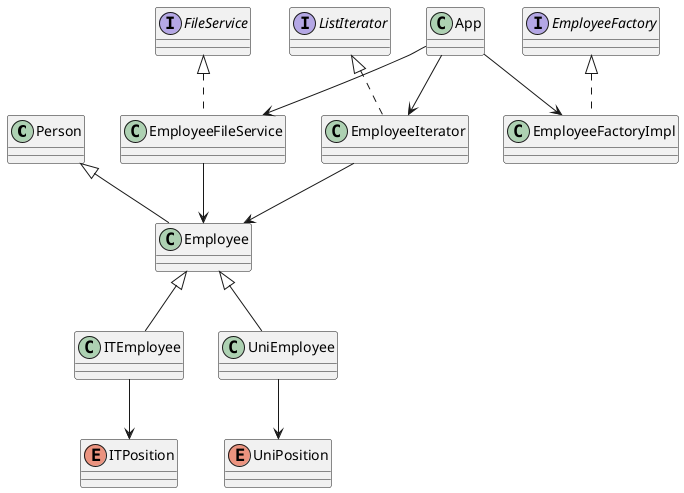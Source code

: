 @startuml
' ====== Alap osztályok ======
class Person
class Employee
class ITEmployee
class UniEmployee

' ====== Enumok ======
enum ITPosition
enum UniPosition

' ====== Minták és implementációk ======
interface EmployeeFactory
class EmployeeFactoryImpl

interface FileService
class EmployeeFileService

interface ListIterator
class EmployeeIterator

' ====== Főprogram ======
class App

' ====== Kapcsolatok ======
Person <|-- Employee
Employee <|-- ITEmployee
Employee <|-- UniEmployee

ITEmployee --> ITPosition
UniEmployee --> UniPosition

EmployeeFactory <|.. EmployeeFactoryImpl
FileService <|.. EmployeeFileService
ListIterator <|.. EmployeeIterator

EmployeeFileService --> Employee
EmployeeIterator --> Employee

App --> EmployeeFactoryImpl
App --> EmployeeFileService
App --> EmployeeIterator
@enduml